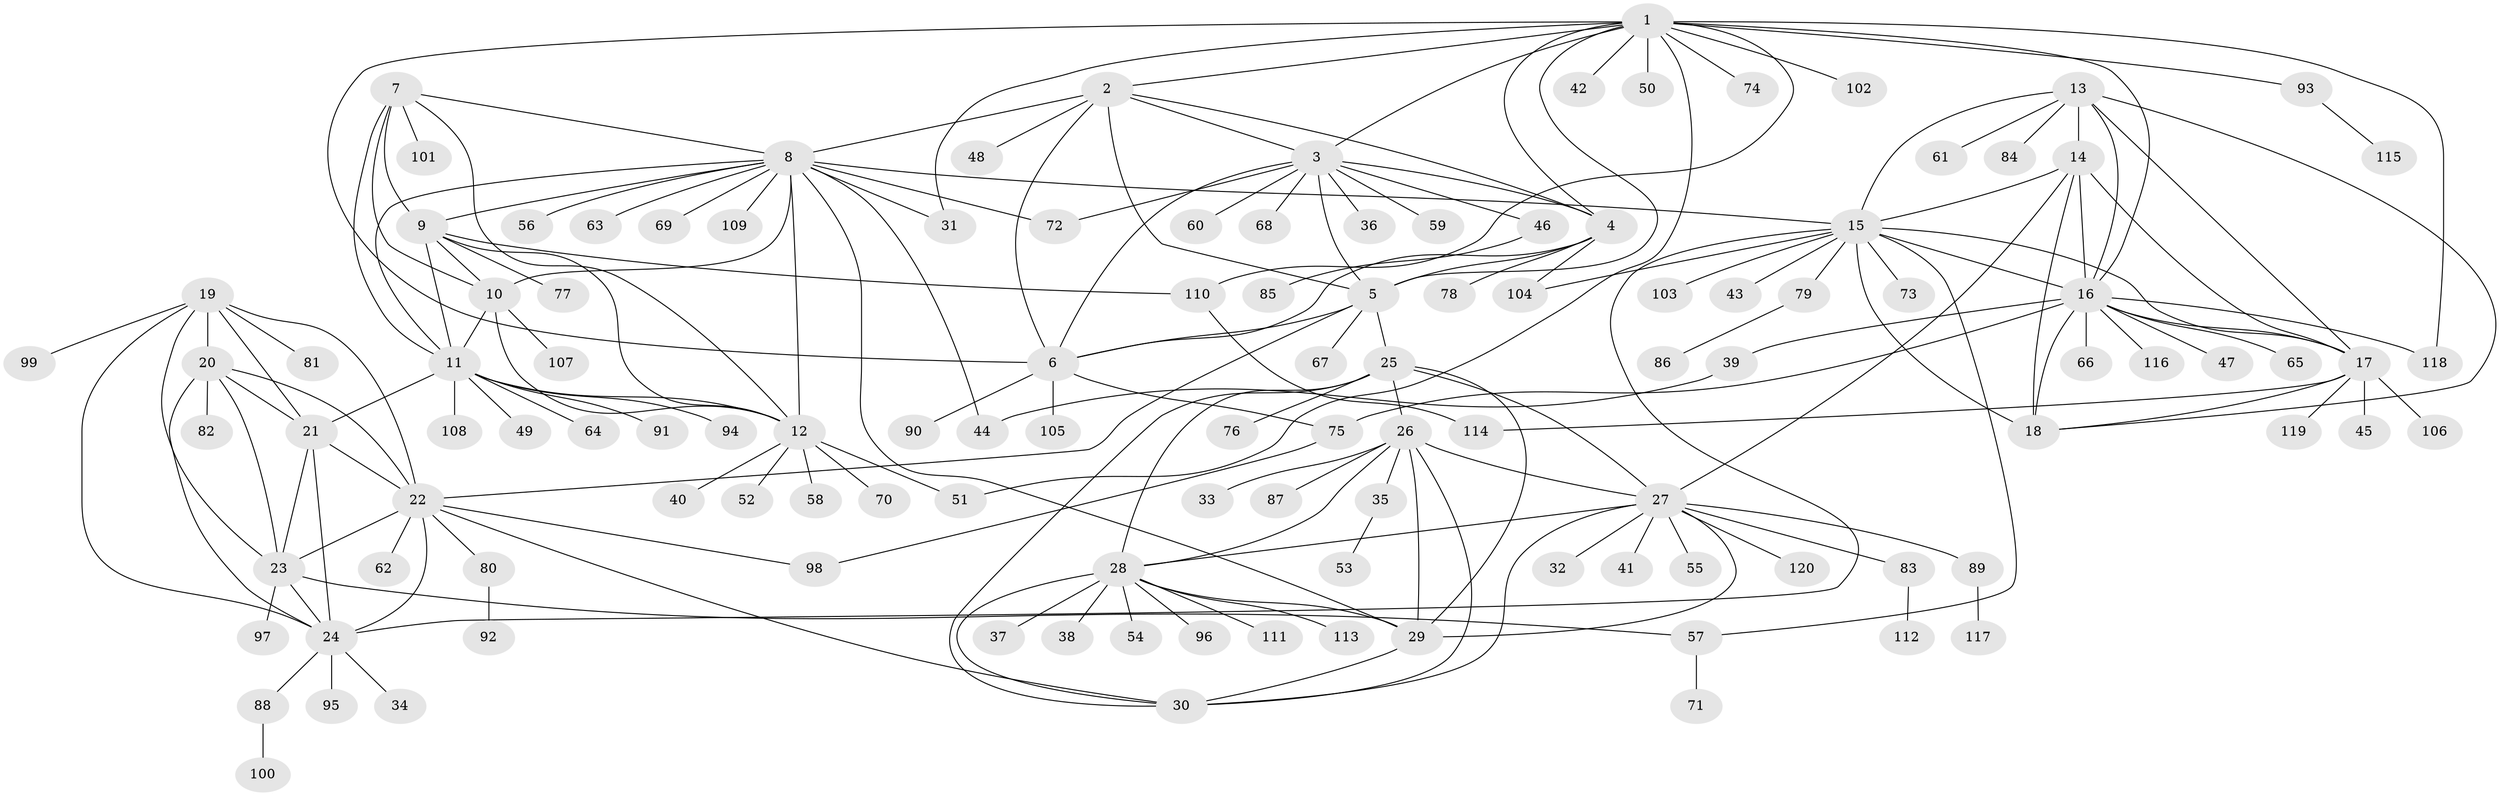 // coarse degree distribution, {9: 0.05813953488372093, 4: 0.011627906976744186, 7: 0.03488372093023256, 5: 0.05813953488372093, 1: 0.6162790697674418, 10: 0.03488372093023256, 6: 0.03488372093023256, 13: 0.023255813953488372, 2: 0.08139534883720931, 8: 0.023255813953488372, 3: 0.023255813953488372}
// Generated by graph-tools (version 1.1) at 2025/37/03/04/25 23:37:41]
// undirected, 120 vertices, 186 edges
graph export_dot {
  node [color=gray90,style=filled];
  1;
  2;
  3;
  4;
  5;
  6;
  7;
  8;
  9;
  10;
  11;
  12;
  13;
  14;
  15;
  16;
  17;
  18;
  19;
  20;
  21;
  22;
  23;
  24;
  25;
  26;
  27;
  28;
  29;
  30;
  31;
  32;
  33;
  34;
  35;
  36;
  37;
  38;
  39;
  40;
  41;
  42;
  43;
  44;
  45;
  46;
  47;
  48;
  49;
  50;
  51;
  52;
  53;
  54;
  55;
  56;
  57;
  58;
  59;
  60;
  61;
  62;
  63;
  64;
  65;
  66;
  67;
  68;
  69;
  70;
  71;
  72;
  73;
  74;
  75;
  76;
  77;
  78;
  79;
  80;
  81;
  82;
  83;
  84;
  85;
  86;
  87;
  88;
  89;
  90;
  91;
  92;
  93;
  94;
  95;
  96;
  97;
  98;
  99;
  100;
  101;
  102;
  103;
  104;
  105;
  106;
  107;
  108;
  109;
  110;
  111;
  112;
  113;
  114;
  115;
  116;
  117;
  118;
  119;
  120;
  1 -- 2;
  1 -- 3;
  1 -- 4;
  1 -- 5;
  1 -- 6;
  1 -- 16;
  1 -- 31;
  1 -- 42;
  1 -- 50;
  1 -- 51;
  1 -- 74;
  1 -- 93;
  1 -- 102;
  1 -- 110;
  1 -- 118;
  2 -- 3;
  2 -- 4;
  2 -- 5;
  2 -- 6;
  2 -- 8;
  2 -- 48;
  3 -- 4;
  3 -- 5;
  3 -- 6;
  3 -- 36;
  3 -- 46;
  3 -- 59;
  3 -- 60;
  3 -- 68;
  3 -- 72;
  4 -- 5;
  4 -- 6;
  4 -- 78;
  4 -- 104;
  5 -- 6;
  5 -- 22;
  5 -- 25;
  5 -- 67;
  6 -- 75;
  6 -- 90;
  6 -- 105;
  7 -- 8;
  7 -- 9;
  7 -- 10;
  7 -- 11;
  7 -- 12;
  7 -- 101;
  8 -- 9;
  8 -- 10;
  8 -- 11;
  8 -- 12;
  8 -- 15;
  8 -- 29;
  8 -- 31;
  8 -- 44;
  8 -- 56;
  8 -- 63;
  8 -- 69;
  8 -- 72;
  8 -- 109;
  9 -- 10;
  9 -- 11;
  9 -- 12;
  9 -- 77;
  9 -- 110;
  10 -- 11;
  10 -- 12;
  10 -- 107;
  11 -- 12;
  11 -- 21;
  11 -- 49;
  11 -- 64;
  11 -- 91;
  11 -- 94;
  11 -- 108;
  12 -- 40;
  12 -- 51;
  12 -- 52;
  12 -- 58;
  12 -- 70;
  13 -- 14;
  13 -- 15;
  13 -- 16;
  13 -- 17;
  13 -- 18;
  13 -- 61;
  13 -- 84;
  14 -- 15;
  14 -- 16;
  14 -- 17;
  14 -- 18;
  14 -- 27;
  15 -- 16;
  15 -- 17;
  15 -- 18;
  15 -- 24;
  15 -- 43;
  15 -- 57;
  15 -- 73;
  15 -- 79;
  15 -- 103;
  15 -- 104;
  16 -- 17;
  16 -- 18;
  16 -- 39;
  16 -- 47;
  16 -- 65;
  16 -- 66;
  16 -- 75;
  16 -- 116;
  16 -- 118;
  17 -- 18;
  17 -- 45;
  17 -- 106;
  17 -- 114;
  17 -- 119;
  19 -- 20;
  19 -- 21;
  19 -- 22;
  19 -- 23;
  19 -- 24;
  19 -- 81;
  19 -- 99;
  20 -- 21;
  20 -- 22;
  20 -- 23;
  20 -- 24;
  20 -- 82;
  21 -- 22;
  21 -- 23;
  21 -- 24;
  22 -- 23;
  22 -- 24;
  22 -- 30;
  22 -- 62;
  22 -- 80;
  22 -- 98;
  23 -- 24;
  23 -- 57;
  23 -- 97;
  24 -- 34;
  24 -- 88;
  24 -- 95;
  25 -- 26;
  25 -- 27;
  25 -- 28;
  25 -- 29;
  25 -- 30;
  25 -- 76;
  26 -- 27;
  26 -- 28;
  26 -- 29;
  26 -- 30;
  26 -- 33;
  26 -- 35;
  26 -- 87;
  27 -- 28;
  27 -- 29;
  27 -- 30;
  27 -- 32;
  27 -- 41;
  27 -- 55;
  27 -- 83;
  27 -- 89;
  27 -- 120;
  28 -- 29;
  28 -- 30;
  28 -- 37;
  28 -- 38;
  28 -- 54;
  28 -- 96;
  28 -- 111;
  28 -- 113;
  29 -- 30;
  35 -- 53;
  39 -- 44;
  46 -- 85;
  57 -- 71;
  75 -- 98;
  79 -- 86;
  80 -- 92;
  83 -- 112;
  88 -- 100;
  89 -- 117;
  93 -- 115;
  110 -- 114;
}
